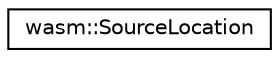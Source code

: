 digraph "Graphical Class Hierarchy"
{
  edge [fontname="Helvetica",fontsize="10",labelfontname="Helvetica",labelfontsize="10"];
  node [fontname="Helvetica",fontsize="10",shape=record];
  rankdir="LR";
  Node0 [label="wasm::SourceLocation",height=0.2,width=0.4,color="black", fillcolor="white", style="filled",URL="$classwasm_1_1_source_location.html"];
}
